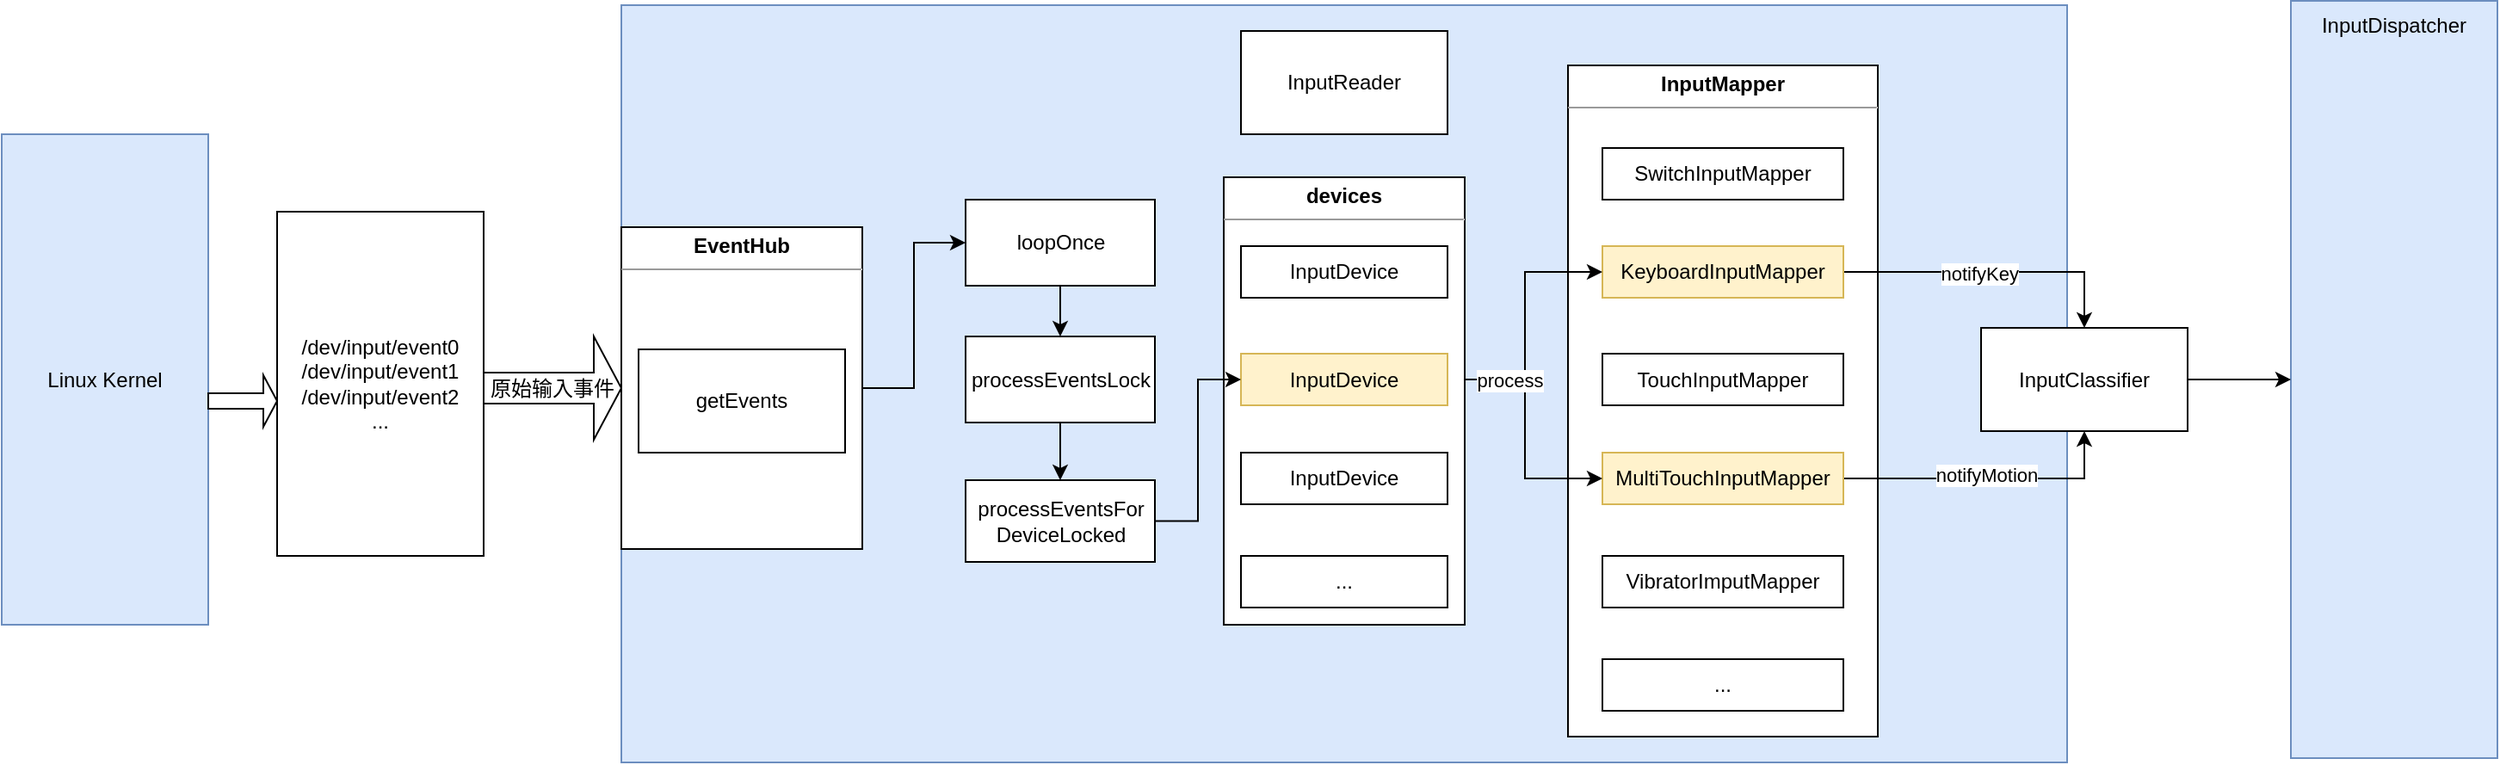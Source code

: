 <mxfile version="14.9.6" type="github">
  <diagram name="Page-1" id="5f0bae14-7c28-e335-631c-24af17079c00">
    <mxGraphModel dx="1508" dy="846" grid="1" gridSize="10" guides="1" tooltips="1" connect="1" arrows="1" fold="1" page="0" pageScale="1" pageWidth="1100" pageHeight="850" background="none" math="0" shadow="0">
      <root>
        <mxCell id="0" />
        <mxCell id="1" parent="0" />
        <mxCell id="ZQfqY5YxMAcJQIeda2PZ-1" value="" style="rounded=0;whiteSpace=wrap;html=1;fillColor=#dae8fc;strokeColor=#6c8ebf;" vertex="1" parent="1">
          <mxGeometry x="200" y="160" width="840" height="440" as="geometry" />
        </mxCell>
        <mxCell id="ZQfqY5YxMAcJQIeda2PZ-64" value="&lt;p style=&quot;margin: 0px ; margin-top: 4px ; text-align: center&quot;&gt;&lt;b&gt;InputMapper&lt;/b&gt;&lt;/p&gt;&lt;hr size=&quot;1&quot;&gt;&lt;div style=&quot;height: 2px&quot;&gt;&lt;/div&gt;" style="verticalAlign=top;align=left;overflow=fill;fontSize=12;fontFamily=Helvetica;html=1;" vertex="1" parent="1">
          <mxGeometry x="750" y="195" width="180" height="390" as="geometry" />
        </mxCell>
        <mxCell id="ZQfqY5YxMAcJQIeda2PZ-44" value="InputDispatcher" style="rounded=0;whiteSpace=wrap;html=1;verticalAlign=top;fillColor=#dae8fc;strokeColor=#6c8ebf;" vertex="1" parent="1">
          <mxGeometry x="1170" y="157.5" width="120" height="440" as="geometry" />
        </mxCell>
        <mxCell id="ZQfqY5YxMAcJQIeda2PZ-2" value="InputReader" style="rounded=0;whiteSpace=wrap;html=1;" vertex="1" parent="1">
          <mxGeometry x="560" y="175" width="120" height="60" as="geometry" />
        </mxCell>
        <mxCell id="ZQfqY5YxMAcJQIeda2PZ-12" value="Linux Kernel" style="rounded=0;whiteSpace=wrap;html=1;fillColor=#dae8fc;strokeColor=#6c8ebf;" vertex="1" parent="1">
          <mxGeometry x="-160" y="235" width="120" height="285" as="geometry" />
        </mxCell>
        <mxCell id="ZQfqY5YxMAcJQIeda2PZ-13" value="/dev/input/event0&lt;br&gt;/dev/input/event1&lt;br&gt;/dev/input/event2&lt;br&gt;..." style="rounded=0;whiteSpace=wrap;html=1;" vertex="1" parent="1">
          <mxGeometry y="280" width="120" height="200" as="geometry" />
        </mxCell>
        <mxCell id="ZQfqY5YxMAcJQIeda2PZ-46" style="edgeStyle=orthogonalEdgeStyle;rounded=0;orthogonalLoop=1;jettySize=auto;html=1;exitX=1;exitY=0.5;exitDx=0;exitDy=0;" edge="1" parent="1" source="ZQfqY5YxMAcJQIeda2PZ-62" target="ZQfqY5YxMAcJQIeda2PZ-21">
          <mxGeometry relative="1" as="geometry">
            <mxPoint x="360" y="395.5" as="sourcePoint" />
          </mxGeometry>
        </mxCell>
        <mxCell id="ZQfqY5YxMAcJQIeda2PZ-18" value="原始输入事件" style="shape=singleArrow;whiteSpace=wrap;html=1;" vertex="1" parent="1">
          <mxGeometry x="120" y="352.5" width="80" height="60" as="geometry" />
        </mxCell>
        <mxCell id="ZQfqY5YxMAcJQIeda2PZ-19" value="" style="shape=singleArrow;whiteSpace=wrap;html=1;" vertex="1" parent="1">
          <mxGeometry x="-40" y="375" width="40" height="30" as="geometry" />
        </mxCell>
        <mxCell id="ZQfqY5YxMAcJQIeda2PZ-49" style="edgeStyle=orthogonalEdgeStyle;rounded=0;orthogonalLoop=1;jettySize=auto;html=1;exitX=0.5;exitY=1;exitDx=0;exitDy=0;" edge="1" parent="1" source="ZQfqY5YxMAcJQIeda2PZ-21" target="ZQfqY5YxMAcJQIeda2PZ-22">
          <mxGeometry relative="1" as="geometry" />
        </mxCell>
        <mxCell id="ZQfqY5YxMAcJQIeda2PZ-21" value="loopOnce" style="html=1;" vertex="1" parent="1">
          <mxGeometry x="400" y="273" width="110" height="50" as="geometry" />
        </mxCell>
        <mxCell id="ZQfqY5YxMAcJQIeda2PZ-50" style="edgeStyle=orthogonalEdgeStyle;rounded=0;orthogonalLoop=1;jettySize=auto;html=1;exitX=0.5;exitY=1;exitDx=0;exitDy=0;entryX=0.5;entryY=0;entryDx=0;entryDy=0;" edge="1" parent="1" source="ZQfqY5YxMAcJQIeda2PZ-22" target="ZQfqY5YxMAcJQIeda2PZ-23">
          <mxGeometry relative="1" as="geometry" />
        </mxCell>
        <mxCell id="ZQfqY5YxMAcJQIeda2PZ-22" value="processEventsLock" style="html=1;" vertex="1" parent="1">
          <mxGeometry x="400" y="352.5" width="110" height="50" as="geometry" />
        </mxCell>
        <mxCell id="ZQfqY5YxMAcJQIeda2PZ-23" value="processEventsFor&lt;br&gt;DeviceLocked" style="html=1;" vertex="1" parent="1">
          <mxGeometry x="400" y="436" width="110" height="47.5" as="geometry" />
        </mxCell>
        <mxCell id="ZQfqY5YxMAcJQIeda2PZ-37" value="VibratorImputMapper" style="rounded=0;whiteSpace=wrap;html=1;" vertex="1" parent="1">
          <mxGeometry x="770" y="480" width="140" height="30" as="geometry" />
        </mxCell>
        <mxCell id="ZQfqY5YxMAcJQIeda2PZ-38" value="SwitchInputMapper" style="rounded=0;whiteSpace=wrap;html=1;" vertex="1" parent="1">
          <mxGeometry x="770" y="243" width="140" height="30" as="geometry" />
        </mxCell>
        <mxCell id="ZQfqY5YxMAcJQIeda2PZ-58" style="edgeStyle=orthogonalEdgeStyle;rounded=0;orthogonalLoop=1;jettySize=auto;html=1;" edge="1" parent="1" source="ZQfqY5YxMAcJQIeda2PZ-39" target="ZQfqY5YxMAcJQIeda2PZ-43">
          <mxGeometry relative="1" as="geometry" />
        </mxCell>
        <mxCell id="ZQfqY5YxMAcJQIeda2PZ-65" value="notifyKey" style="edgeLabel;html=1;align=right;verticalAlign=middle;resizable=0;points=[];" vertex="1" connectable="0" parent="ZQfqY5YxMAcJQIeda2PZ-58">
          <mxGeometry x="0.18" y="-1" relative="1" as="geometry">
            <mxPoint as="offset" />
          </mxGeometry>
        </mxCell>
        <mxCell id="ZQfqY5YxMAcJQIeda2PZ-39" value="KeyboardInputMapper" style="rounded=0;whiteSpace=wrap;html=1;fillColor=#fff2cc;strokeColor=#d6b656;" vertex="1" parent="1">
          <mxGeometry x="770" y="300" width="140" height="30" as="geometry" />
        </mxCell>
        <mxCell id="ZQfqY5YxMAcJQIeda2PZ-40" value="TouchInputMapper" style="rounded=0;whiteSpace=wrap;html=1;" vertex="1" parent="1">
          <mxGeometry x="770" y="362.5" width="140" height="30" as="geometry" />
        </mxCell>
        <mxCell id="ZQfqY5YxMAcJQIeda2PZ-59" style="edgeStyle=orthogonalEdgeStyle;rounded=0;orthogonalLoop=1;jettySize=auto;html=1;" edge="1" parent="1" source="ZQfqY5YxMAcJQIeda2PZ-41" target="ZQfqY5YxMAcJQIeda2PZ-43">
          <mxGeometry relative="1" as="geometry" />
        </mxCell>
        <mxCell id="ZQfqY5YxMAcJQIeda2PZ-66" value="notifyMotion" style="edgeLabel;html=1;align=center;verticalAlign=middle;resizable=0;points=[];" vertex="1" connectable="0" parent="ZQfqY5YxMAcJQIeda2PZ-59">
          <mxGeometry x="-0.013" y="2" relative="1" as="geometry">
            <mxPoint as="offset" />
          </mxGeometry>
        </mxCell>
        <mxCell id="ZQfqY5YxMAcJQIeda2PZ-41" value="MultiTouchInputMapper" style="rounded=0;whiteSpace=wrap;html=1;fillColor=#fff2cc;strokeColor=#d6b656;" vertex="1" parent="1">
          <mxGeometry x="770" y="420" width="140" height="30" as="geometry" />
        </mxCell>
        <mxCell id="ZQfqY5YxMAcJQIeda2PZ-42" value="..." style="rounded=0;whiteSpace=wrap;html=1;" vertex="1" parent="1">
          <mxGeometry x="770" y="540" width="140" height="30" as="geometry" />
        </mxCell>
        <mxCell id="ZQfqY5YxMAcJQIeda2PZ-60" style="edgeStyle=orthogonalEdgeStyle;rounded=0;orthogonalLoop=1;jettySize=auto;html=1;entryX=0;entryY=0.5;entryDx=0;entryDy=0;" edge="1" parent="1" source="ZQfqY5YxMAcJQIeda2PZ-43" target="ZQfqY5YxMAcJQIeda2PZ-44">
          <mxGeometry relative="1" as="geometry" />
        </mxCell>
        <mxCell id="ZQfqY5YxMAcJQIeda2PZ-43" value="InputClassifier" style="rounded=0;whiteSpace=wrap;html=1;" vertex="1" parent="1">
          <mxGeometry x="990" y="347.5" width="120" height="60" as="geometry" />
        </mxCell>
        <mxCell id="ZQfqY5YxMAcJQIeda2PZ-56" style="edgeStyle=orthogonalEdgeStyle;rounded=0;orthogonalLoop=1;jettySize=auto;html=1;exitX=1;exitY=0.5;exitDx=0;exitDy=0;entryX=0;entryY=0.5;entryDx=0;entryDy=0;" edge="1" parent="1" source="ZQfqY5YxMAcJQIeda2PZ-34" target="ZQfqY5YxMAcJQIeda2PZ-39">
          <mxGeometry relative="1" as="geometry">
            <mxPoint x="750" y="365" as="targetPoint" />
          </mxGeometry>
        </mxCell>
        <mxCell id="ZQfqY5YxMAcJQIeda2PZ-57" style="edgeStyle=orthogonalEdgeStyle;rounded=0;orthogonalLoop=1;jettySize=auto;html=1;entryX=0;entryY=0.5;entryDx=0;entryDy=0;" edge="1" parent="1" source="ZQfqY5YxMAcJQIeda2PZ-34" target="ZQfqY5YxMAcJQIeda2PZ-41">
          <mxGeometry relative="1" as="geometry" />
        </mxCell>
        <mxCell id="ZQfqY5YxMAcJQIeda2PZ-68" value="process" style="edgeLabel;html=1;align=center;verticalAlign=middle;resizable=0;points=[];" vertex="1" connectable="0" parent="ZQfqY5YxMAcJQIeda2PZ-57">
          <mxGeometry x="-0.517" relative="1" as="geometry">
            <mxPoint as="offset" />
          </mxGeometry>
        </mxCell>
        <mxCell id="ZQfqY5YxMAcJQIeda2PZ-62" value="&lt;p style=&quot;margin: 0px ; margin-top: 4px ; text-align: center&quot;&gt;&lt;b&gt;EventHub&lt;/b&gt;&lt;/p&gt;&lt;hr size=&quot;1&quot;&gt;&lt;div style=&quot;height: 2px&quot;&gt;&lt;/div&gt;" style="verticalAlign=top;align=left;overflow=fill;fontSize=12;fontFamily=Helvetica;html=1;" vertex="1" parent="1">
          <mxGeometry x="200" y="289" width="140" height="187" as="geometry" />
        </mxCell>
        <mxCell id="ZQfqY5YxMAcJQIeda2PZ-16" value="getEvents" style="whiteSpace=wrap;html=1;" vertex="1" parent="1">
          <mxGeometry x="210" y="360" width="120" height="60" as="geometry" />
        </mxCell>
        <mxCell id="ZQfqY5YxMAcJQIeda2PZ-63" value="&lt;p style=&quot;margin: 0px ; margin-top: 4px ; text-align: center&quot;&gt;&lt;b&gt;devices&lt;/b&gt;&lt;/p&gt;&lt;hr size=&quot;1&quot;&gt;&lt;div style=&quot;height: 2px&quot;&gt;&lt;/div&gt;" style="verticalAlign=top;align=left;overflow=fill;fontSize=12;fontFamily=Helvetica;html=1;" vertex="1" parent="1">
          <mxGeometry x="550" y="260" width="140" height="260" as="geometry" />
        </mxCell>
        <mxCell id="ZQfqY5YxMAcJQIeda2PZ-33" value="InputDevice" style="rounded=0;whiteSpace=wrap;html=1;" vertex="1" parent="1">
          <mxGeometry x="560" y="300" width="120" height="30" as="geometry" />
        </mxCell>
        <mxCell id="ZQfqY5YxMAcJQIeda2PZ-35" value="InputDevice" style="rounded=0;whiteSpace=wrap;html=1;" vertex="1" parent="1">
          <mxGeometry x="560" y="420" width="120" height="30" as="geometry" />
        </mxCell>
        <mxCell id="ZQfqY5YxMAcJQIeda2PZ-36" value="..." style="rounded=0;whiteSpace=wrap;html=1;" vertex="1" parent="1">
          <mxGeometry x="560" y="480" width="120" height="30" as="geometry" />
        </mxCell>
        <mxCell id="ZQfqY5YxMAcJQIeda2PZ-34" value="InputDevice" style="rounded=0;whiteSpace=wrap;html=1;fillColor=#fff2cc;strokeColor=#d6b656;" vertex="1" parent="1">
          <mxGeometry x="560" y="362.5" width="120" height="30" as="geometry" />
        </mxCell>
        <mxCell id="ZQfqY5YxMAcJQIeda2PZ-51" style="edgeStyle=orthogonalEdgeStyle;rounded=0;orthogonalLoop=1;jettySize=auto;html=1;entryX=0;entryY=0.5;entryDx=0;entryDy=0;" edge="1" parent="1" source="ZQfqY5YxMAcJQIeda2PZ-23" target="ZQfqY5YxMAcJQIeda2PZ-34">
          <mxGeometry relative="1" as="geometry" />
        </mxCell>
      </root>
    </mxGraphModel>
  </diagram>
</mxfile>
